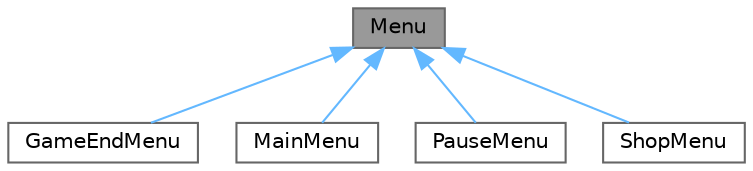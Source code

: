 digraph "Menu"
{
 // LATEX_PDF_SIZE
  bgcolor="transparent";
  edge [fontname=Helvetica,fontsize=10,labelfontname=Helvetica,labelfontsize=10];
  node [fontname=Helvetica,fontsize=10,shape=box,height=0.2,width=0.4];
  Node1 [label="Menu",height=0.2,width=0.4,color="gray40", fillcolor="grey60", style="filled", fontcolor="black",tooltip="Base Menu class, that mainly handles actions that we bind to in child classes"];
  Node1 -> Node2 [dir="back",color="steelblue1",style="solid"];
  Node2 [label="GameEndMenu",height=0.2,width=0.4,color="gray40", fillcolor="white", style="filled",URL="$class_game_end_menu.html",tooltip=" "];
  Node1 -> Node3 [dir="back",color="steelblue1",style="solid"];
  Node3 [label="MainMenu",height=0.2,width=0.4,color="gray40", fillcolor="white", style="filled",URL="$class_main_menu.html",tooltip="Main Menu of the game"];
  Node1 -> Node4 [dir="back",color="steelblue1",style="solid"];
  Node4 [label="PauseMenu",height=0.2,width=0.4,color="gray40", fillcolor="white", style="filled",URL="$class_pause_menu.html",tooltip="Pause Menu to be used in Pause GameState"];
  Node1 -> Node5 [dir="back",color="steelblue1",style="solid"];
  Node5 [label="ShopMenu",height=0.2,width=0.4,color="gray40", fillcolor="white", style="filled",URL="$class_shop_menu.html",tooltip="Shop menu to be used in Shop GameState"];
}
